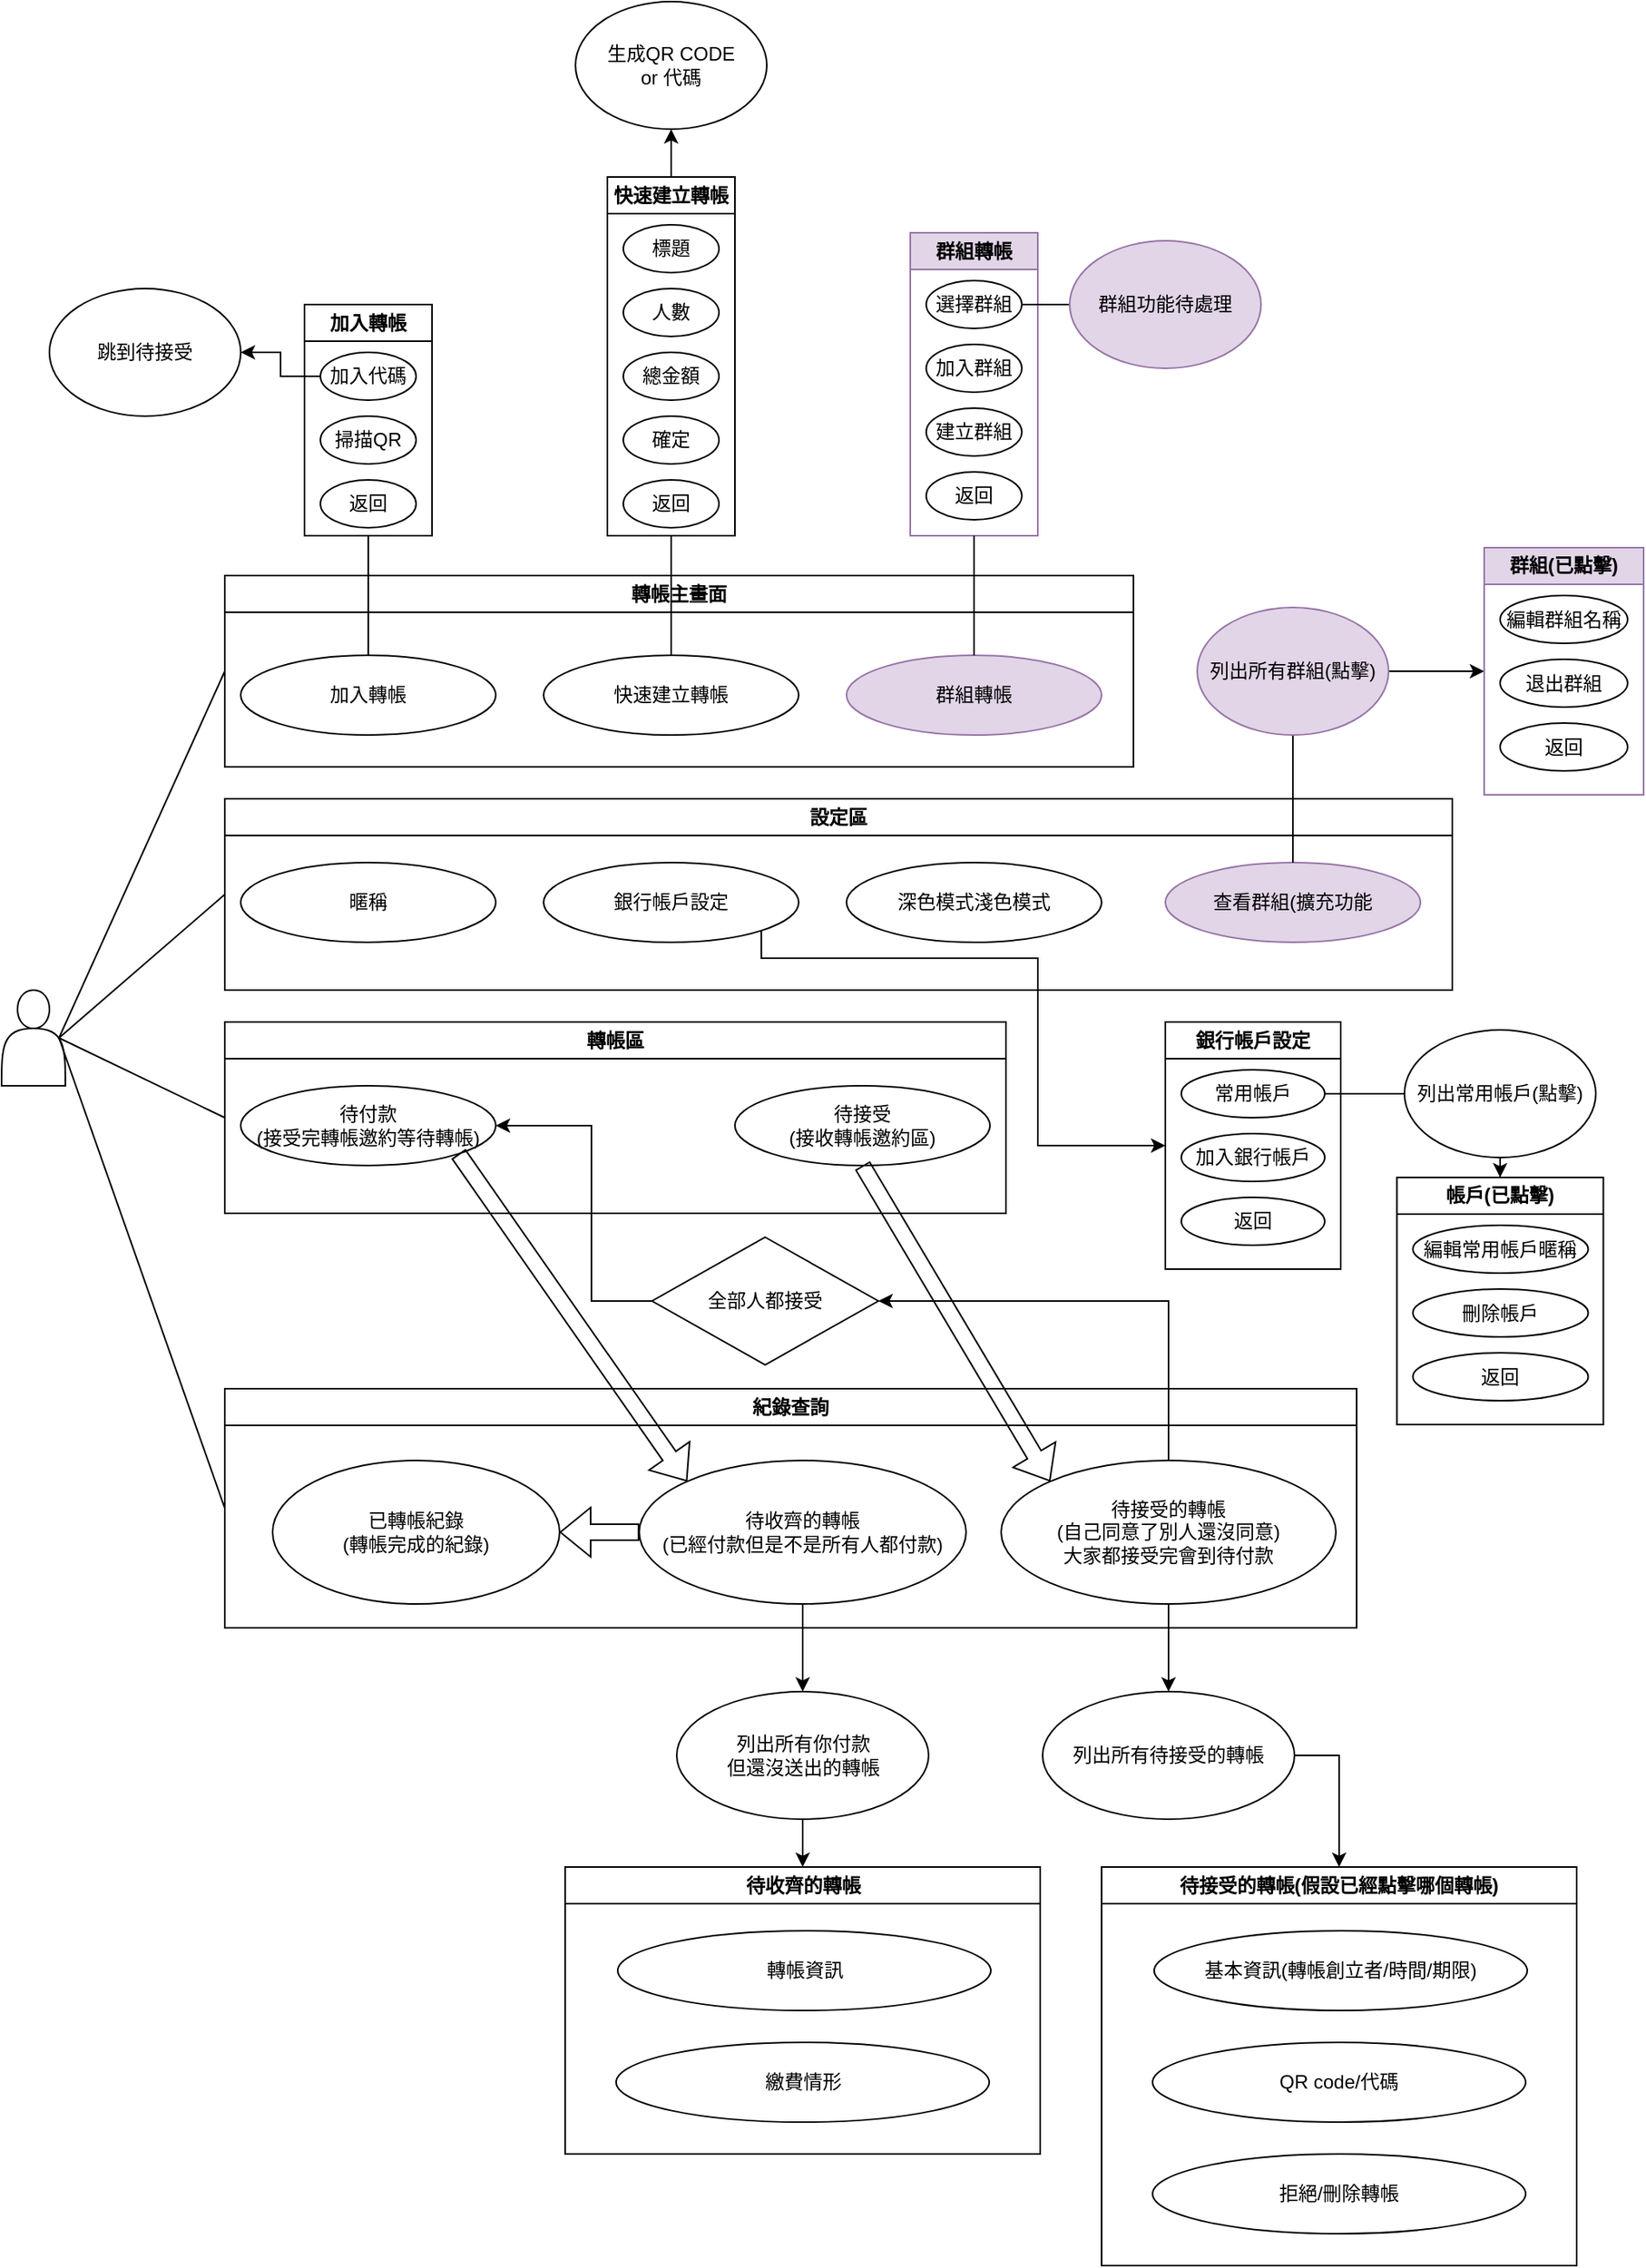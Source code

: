 <mxfile version="24.4.10" type="github">
  <diagram name="第 1 页" id="AH-jXYE1wM6DhPaSMXWQ">
    <mxGraphModel dx="724" dy="1529" grid="1" gridSize="10" guides="1" tooltips="1" connect="1" arrows="1" fold="1" page="1" pageScale="1" pageWidth="827" pageHeight="1169" math="0" shadow="0">
      <root>
        <mxCell id="0" />
        <mxCell id="1" parent="0" />
        <mxCell id="5cor4PWvDFRwM9NsKJUv-1" value="" style="shape=actor;whiteSpace=wrap;html=1;" vertex="1" parent="1">
          <mxGeometry x="50" y="270" width="40" height="60" as="geometry" />
        </mxCell>
        <mxCell id="5cor4PWvDFRwM9NsKJUv-4" value="" style="endArrow=none;html=1;rounded=0;exitX=0.9;exitY=0.5;exitDx=0;exitDy=0;exitPerimeter=0;entryX=0;entryY=0.5;entryDx=0;entryDy=0;" edge="1" parent="1" source="5cor4PWvDFRwM9NsKJUv-1" target="5cor4PWvDFRwM9NsKJUv-5">
          <mxGeometry width="50" height="50" relative="1" as="geometry">
            <mxPoint x="390" y="300" as="sourcePoint" />
            <mxPoint x="270" y="120" as="targetPoint" />
          </mxGeometry>
        </mxCell>
        <mxCell id="5cor4PWvDFRwM9NsKJUv-5" value="轉帳主畫面" style="swimlane;whiteSpace=wrap;html=1;" vertex="1" parent="1">
          <mxGeometry x="190" y="10" width="570" height="120" as="geometry" />
        </mxCell>
        <mxCell id="5cor4PWvDFRwM9NsKJUv-6" value="快速建立轉帳" style="ellipse;whiteSpace=wrap;html=1;" vertex="1" parent="5cor4PWvDFRwM9NsKJUv-5">
          <mxGeometry x="200" y="50" width="160" height="50" as="geometry" />
        </mxCell>
        <mxCell id="5cor4PWvDFRwM9NsKJUv-8" value="群組轉帳" style="ellipse;whiteSpace=wrap;html=1;fillColor=#e1d5e7;strokeColor=#9673a6;" vertex="1" parent="5cor4PWvDFRwM9NsKJUv-5">
          <mxGeometry x="390" y="50" width="160" height="50" as="geometry" />
        </mxCell>
        <mxCell id="5cor4PWvDFRwM9NsKJUv-33" value="加入轉帳" style="ellipse;whiteSpace=wrap;html=1;" vertex="1" parent="5cor4PWvDFRwM9NsKJUv-5">
          <mxGeometry x="10" y="50" width="160" height="50" as="geometry" />
        </mxCell>
        <mxCell id="5cor4PWvDFRwM9NsKJUv-10" value="設定區" style="swimlane;whiteSpace=wrap;html=1;" vertex="1" parent="1">
          <mxGeometry x="190" y="150" width="770" height="120" as="geometry" />
        </mxCell>
        <mxCell id="5cor4PWvDFRwM9NsKJUv-11" value="銀行帳戶設定" style="ellipse;whiteSpace=wrap;html=1;" vertex="1" parent="5cor4PWvDFRwM9NsKJUv-10">
          <mxGeometry x="200" y="40" width="160" height="50" as="geometry" />
        </mxCell>
        <mxCell id="5cor4PWvDFRwM9NsKJUv-12" value="深色模式淺色模式" style="ellipse;whiteSpace=wrap;html=1;" vertex="1" parent="5cor4PWvDFRwM9NsKJUv-10">
          <mxGeometry x="390" y="40" width="160" height="50" as="geometry" />
        </mxCell>
        <mxCell id="5cor4PWvDFRwM9NsKJUv-9" value="查看群組(擴充功能" style="ellipse;whiteSpace=wrap;html=1;fillColor=#e1d5e7;strokeColor=#9673a6;" vertex="1" parent="5cor4PWvDFRwM9NsKJUv-10">
          <mxGeometry x="590" y="40" width="160" height="50" as="geometry" />
        </mxCell>
        <mxCell id="5cor4PWvDFRwM9NsKJUv-13" value="暱稱" style="ellipse;whiteSpace=wrap;html=1;" vertex="1" parent="5cor4PWvDFRwM9NsKJUv-10">
          <mxGeometry x="10" y="40" width="160" height="50" as="geometry" />
        </mxCell>
        <mxCell id="5cor4PWvDFRwM9NsKJUv-14" value="轉帳區" style="swimlane;whiteSpace=wrap;html=1;" vertex="1" parent="1">
          <mxGeometry x="190" y="290" width="490" height="120" as="geometry" />
        </mxCell>
        <mxCell id="5cor4PWvDFRwM9NsKJUv-16" value="待付款&lt;br&gt;(接受完轉帳邀約等待轉帳)" style="ellipse;whiteSpace=wrap;html=1;" vertex="1" parent="5cor4PWvDFRwM9NsKJUv-14">
          <mxGeometry x="10" y="40" width="160" height="50" as="geometry" />
        </mxCell>
        <mxCell id="5cor4PWvDFRwM9NsKJUv-17" value="待接受&lt;br&gt;(接收轉帳邀約區&lt;span style=&quot;background-color: initial;&quot;&gt;)&lt;/span&gt;" style="ellipse;whiteSpace=wrap;html=1;" vertex="1" parent="5cor4PWvDFRwM9NsKJUv-14">
          <mxGeometry x="320" y="40" width="160" height="50" as="geometry" />
        </mxCell>
        <mxCell id="5cor4PWvDFRwM9NsKJUv-18" value="紀錄查詢" style="swimlane;whiteSpace=wrap;html=1;" vertex="1" parent="1">
          <mxGeometry x="190" y="520" width="710" height="150" as="geometry" />
        </mxCell>
        <mxCell id="5cor4PWvDFRwM9NsKJUv-19" value="已轉帳紀錄&lt;br&gt;(轉帳完成的紀錄)" style="ellipse;whiteSpace=wrap;html=1;" vertex="1" parent="5cor4PWvDFRwM9NsKJUv-18">
          <mxGeometry x="30" y="45" width="180" height="90" as="geometry" />
        </mxCell>
        <mxCell id="5cor4PWvDFRwM9NsKJUv-20" value="待收齊的轉帳&lt;br&gt;(已經付款但是不是所有人都付款)" style="ellipse;whiteSpace=wrap;html=1;" vertex="1" parent="5cor4PWvDFRwM9NsKJUv-18">
          <mxGeometry x="260" y="45" width="205" height="90" as="geometry" />
        </mxCell>
        <mxCell id="5cor4PWvDFRwM9NsKJUv-21" value="待接受的轉帳&lt;br&gt;(自己同意了別人還沒同意)&lt;br&gt;大家都接受完會到待付款" style="ellipse;whiteSpace=wrap;html=1;" vertex="1" parent="5cor4PWvDFRwM9NsKJUv-18">
          <mxGeometry x="487" y="45" width="210" height="90" as="geometry" />
        </mxCell>
        <mxCell id="5cor4PWvDFRwM9NsKJUv-119" value="" style="shape=flexArrow;endArrow=classic;html=1;rounded=0;exitX=0;exitY=0.5;exitDx=0;exitDy=0;entryX=1;entryY=0.5;entryDx=0;entryDy=0;" edge="1" parent="5cor4PWvDFRwM9NsKJUv-18" source="5cor4PWvDFRwM9NsKJUv-20" target="5cor4PWvDFRwM9NsKJUv-19">
          <mxGeometry width="50" height="50" relative="1" as="geometry">
            <mxPoint x="-160" as="sourcePoint" />
            <mxPoint x="-110" y="-50" as="targetPoint" />
          </mxGeometry>
        </mxCell>
        <mxCell id="5cor4PWvDFRwM9NsKJUv-122" style="edgeStyle=orthogonalEdgeStyle;rounded=0;orthogonalLoop=1;jettySize=auto;html=1;entryX=0.5;entryY=1;entryDx=0;entryDy=0;" edge="1" parent="1" source="5cor4PWvDFRwM9NsKJUv-25" target="5cor4PWvDFRwM9NsKJUv-31">
          <mxGeometry relative="1" as="geometry" />
        </mxCell>
        <mxCell id="5cor4PWvDFRwM9NsKJUv-25" value="快速建立轉帳" style="swimlane;whiteSpace=wrap;html=1;" vertex="1" parent="1">
          <mxGeometry x="430" y="-240" width="80" height="225" as="geometry" />
        </mxCell>
        <mxCell id="5cor4PWvDFRwM9NsKJUv-27" value="人數" style="ellipse;whiteSpace=wrap;html=1;" vertex="1" parent="5cor4PWvDFRwM9NsKJUv-25">
          <mxGeometry x="10" y="70" width="60" height="30" as="geometry" />
        </mxCell>
        <mxCell id="5cor4PWvDFRwM9NsKJUv-28" value="標題" style="ellipse;whiteSpace=wrap;html=1;" vertex="1" parent="5cor4PWvDFRwM9NsKJUv-25">
          <mxGeometry x="10" y="30" width="60" height="30" as="geometry" />
        </mxCell>
        <mxCell id="5cor4PWvDFRwM9NsKJUv-29" value="總金額" style="ellipse;whiteSpace=wrap;html=1;" vertex="1" parent="5cor4PWvDFRwM9NsKJUv-25">
          <mxGeometry x="10" y="110" width="60" height="30" as="geometry" />
        </mxCell>
        <mxCell id="5cor4PWvDFRwM9NsKJUv-79" value="確定&lt;span style=&quot;color: rgba(0, 0, 0, 0); font-family: monospace; font-size: 0px; text-align: start; text-wrap: nowrap;&quot;&gt;%3CmxGraphModel%3E%3Croot%3E%3CmxCell%20id%3D%220%22%2F%3E%3CmxCell%20id%3D%221%22%20parent%3D%220%22%2F%3E%3CmxCell%20id%3D%222%22%20value%3D%22%E9%87%91%E9%A1%8D%22%20style%3D%22ellipse%3BwhiteSpace%3Dwrap%3Bhtml%3D1%3B%22%20vertex%3D%221%22%20parent%3D%221%22%3E%3CmxGeometry%20x%3D%22430%22%20y%3D%22-120%22%20width%3D%2260%22%20height%3D%2230%22%20as%3D%22geometry%22%2F%3E%3C%2FmxCell%3E%3C%2Froot%3E%3C%2FmxGraphModel%3E&lt;/span&gt;" style="ellipse;whiteSpace=wrap;html=1;" vertex="1" parent="5cor4PWvDFRwM9NsKJUv-25">
          <mxGeometry x="10" y="150" width="60" height="30" as="geometry" />
        </mxCell>
        <mxCell id="5cor4PWvDFRwM9NsKJUv-80" value="返回" style="ellipse;whiteSpace=wrap;html=1;" vertex="1" parent="5cor4PWvDFRwM9NsKJUv-25">
          <mxGeometry x="10" y="190" width="60" height="30" as="geometry" />
        </mxCell>
        <mxCell id="5cor4PWvDFRwM9NsKJUv-26" value="" style="endArrow=none;html=1;rounded=0;entryX=0.5;entryY=0;entryDx=0;entryDy=0;exitX=0.5;exitY=1;exitDx=0;exitDy=0;" edge="1" parent="1" source="5cor4PWvDFRwM9NsKJUv-25" target="5cor4PWvDFRwM9NsKJUv-6">
          <mxGeometry width="50" height="50" relative="1" as="geometry">
            <mxPoint x="110" y="10" as="sourcePoint" />
            <mxPoint x="160" y="-40" as="targetPoint" />
          </mxGeometry>
        </mxCell>
        <mxCell id="5cor4PWvDFRwM9NsKJUv-31" value="生成QR CODE&lt;br&gt;or 代碼" style="ellipse;whiteSpace=wrap;html=1;" vertex="1" parent="1">
          <mxGeometry x="410" y="-350" width="120" height="80" as="geometry" />
        </mxCell>
        <mxCell id="5cor4PWvDFRwM9NsKJUv-38" value="" style="endArrow=none;html=1;rounded=0;exitX=0.9;exitY=0.5;exitDx=0;exitDy=0;exitPerimeter=0;entryX=0;entryY=0.5;entryDx=0;entryDy=0;" edge="1" parent="1" source="5cor4PWvDFRwM9NsKJUv-1" target="5cor4PWvDFRwM9NsKJUv-10">
          <mxGeometry width="50" height="50" relative="1" as="geometry">
            <mxPoint x="106" y="220" as="sourcePoint" />
            <mxPoint x="200" y="80" as="targetPoint" />
          </mxGeometry>
        </mxCell>
        <mxCell id="5cor4PWvDFRwM9NsKJUv-39" value="" style="endArrow=none;html=1;rounded=0;exitX=0.9;exitY=0.5;exitDx=0;exitDy=0;exitPerimeter=0;entryX=0;entryY=0.5;entryDx=0;entryDy=0;" edge="1" parent="1" source="5cor4PWvDFRwM9NsKJUv-1" target="5cor4PWvDFRwM9NsKJUv-14">
          <mxGeometry width="50" height="50" relative="1" as="geometry">
            <mxPoint x="116" y="230" as="sourcePoint" />
            <mxPoint x="210" y="90" as="targetPoint" />
          </mxGeometry>
        </mxCell>
        <mxCell id="5cor4PWvDFRwM9NsKJUv-40" value="" style="endArrow=none;html=1;rounded=0;exitX=0.9;exitY=0.5;exitDx=0;exitDy=0;exitPerimeter=0;entryX=0;entryY=0.5;entryDx=0;entryDy=0;" edge="1" parent="1" source="5cor4PWvDFRwM9NsKJUv-1" target="5cor4PWvDFRwM9NsKJUv-18">
          <mxGeometry width="50" height="50" relative="1" as="geometry">
            <mxPoint x="126" y="240" as="sourcePoint" />
            <mxPoint x="220" y="100" as="targetPoint" />
          </mxGeometry>
        </mxCell>
        <mxCell id="5cor4PWvDFRwM9NsKJUv-43" value="加入轉帳" style="swimlane;whiteSpace=wrap;html=1;" vertex="1" parent="1">
          <mxGeometry x="240" y="-160" width="80" height="145" as="geometry" />
        </mxCell>
        <mxCell id="5cor4PWvDFRwM9NsKJUv-44" value="加入代碼" style="ellipse;whiteSpace=wrap;html=1;" vertex="1" parent="5cor4PWvDFRwM9NsKJUv-43">
          <mxGeometry x="10" y="30" width="60" height="30" as="geometry" />
        </mxCell>
        <mxCell id="5cor4PWvDFRwM9NsKJUv-46" value="掃描QR" style="ellipse;whiteSpace=wrap;html=1;" vertex="1" parent="5cor4PWvDFRwM9NsKJUv-43">
          <mxGeometry x="10" y="70" width="60" height="30" as="geometry" />
        </mxCell>
        <mxCell id="5cor4PWvDFRwM9NsKJUv-82" value="返回" style="ellipse;whiteSpace=wrap;html=1;" vertex="1" parent="5cor4PWvDFRwM9NsKJUv-43">
          <mxGeometry x="10" y="110" width="60" height="30" as="geometry" />
        </mxCell>
        <mxCell id="5cor4PWvDFRwM9NsKJUv-47" value="" style="endArrow=none;html=1;rounded=0;entryX=0.5;entryY=0;entryDx=0;entryDy=0;exitX=0.5;exitY=1;exitDx=0;exitDy=0;" edge="1" parent="1" source="5cor4PWvDFRwM9NsKJUv-43" target="5cor4PWvDFRwM9NsKJUv-33">
          <mxGeometry width="50" height="50" relative="1" as="geometry">
            <mxPoint x="230" y="-20" as="sourcePoint" />
            <mxPoint x="180" y="-40" as="targetPoint" />
          </mxGeometry>
        </mxCell>
        <mxCell id="5cor4PWvDFRwM9NsKJUv-49" value="群組轉帳" style="swimlane;whiteSpace=wrap;html=1;fillColor=#e1d5e7;strokeColor=#9673a6;" vertex="1" parent="1">
          <mxGeometry x="620" y="-205" width="80" height="190" as="geometry" />
        </mxCell>
        <mxCell id="5cor4PWvDFRwM9NsKJUv-50" value="選擇群組" style="ellipse;whiteSpace=wrap;html=1;" vertex="1" parent="5cor4PWvDFRwM9NsKJUv-49">
          <mxGeometry x="10" y="30" width="60" height="30" as="geometry" />
        </mxCell>
        <mxCell id="5cor4PWvDFRwM9NsKJUv-51" value="加入群組" style="ellipse;whiteSpace=wrap;html=1;" vertex="1" parent="5cor4PWvDFRwM9NsKJUv-49">
          <mxGeometry x="10" y="70" width="60" height="30" as="geometry" />
        </mxCell>
        <mxCell id="5cor4PWvDFRwM9NsKJUv-53" value="建立群組" style="ellipse;whiteSpace=wrap;html=1;" vertex="1" parent="5cor4PWvDFRwM9NsKJUv-49">
          <mxGeometry x="10" y="110" width="60" height="30" as="geometry" />
        </mxCell>
        <mxCell id="5cor4PWvDFRwM9NsKJUv-133" value="返回" style="ellipse;whiteSpace=wrap;html=1;" vertex="1" parent="5cor4PWvDFRwM9NsKJUv-49">
          <mxGeometry x="10" y="150" width="60" height="30" as="geometry" />
        </mxCell>
        <mxCell id="5cor4PWvDFRwM9NsKJUv-52" value="" style="endArrow=none;html=1;rounded=0;entryX=0.5;entryY=0;entryDx=0;entryDy=0;exitX=0.5;exitY=1;exitDx=0;exitDy=0;" edge="1" parent="1" source="5cor4PWvDFRwM9NsKJUv-49" target="5cor4PWvDFRwM9NsKJUv-8">
          <mxGeometry width="50" height="50" relative="1" as="geometry">
            <mxPoint x="660" y="-40" as="sourcePoint" />
            <mxPoint x="670" y="50" as="targetPoint" />
          </mxGeometry>
        </mxCell>
        <mxCell id="5cor4PWvDFRwM9NsKJUv-64" value="" style="endArrow=none;html=1;rounded=0;exitX=0.5;exitY=0;exitDx=0;exitDy=0;entryX=0.5;entryY=1;entryDx=0;entryDy=0;" edge="1" parent="1" source="5cor4PWvDFRwM9NsKJUv-70">
          <mxGeometry width="50" height="50" relative="1" as="geometry">
            <mxPoint x="690" y="130" as="sourcePoint" />
            <mxPoint x="860" y="80" as="targetPoint" />
          </mxGeometry>
        </mxCell>
        <mxCell id="5cor4PWvDFRwM9NsKJUv-134" style="edgeStyle=orthogonalEdgeStyle;rounded=0;orthogonalLoop=1;jettySize=auto;html=1;entryX=0;entryY=0.5;entryDx=0;entryDy=0;" edge="1" parent="1" source="5cor4PWvDFRwM9NsKJUv-70" target="5cor4PWvDFRwM9NsKJUv-73">
          <mxGeometry relative="1" as="geometry" />
        </mxCell>
        <mxCell id="5cor4PWvDFRwM9NsKJUv-73" value="群組(已點擊)" style="swimlane;whiteSpace=wrap;html=1;fillColor=#e1d5e7;strokeColor=#9673a6;" vertex="1" parent="1">
          <mxGeometry x="980" y="-7.5" width="100" height="155" as="geometry" />
        </mxCell>
        <mxCell id="5cor4PWvDFRwM9NsKJUv-74" value="編輯群組名稱" style="ellipse;whiteSpace=wrap;html=1;" vertex="1" parent="5cor4PWvDFRwM9NsKJUv-73">
          <mxGeometry x="10" y="30" width="80" height="30" as="geometry" />
        </mxCell>
        <mxCell id="5cor4PWvDFRwM9NsKJUv-75" value="退出群組" style="ellipse;whiteSpace=wrap;html=1;" vertex="1" parent="5cor4PWvDFRwM9NsKJUv-73">
          <mxGeometry x="10" y="70" width="80" height="30" as="geometry" />
        </mxCell>
        <mxCell id="5cor4PWvDFRwM9NsKJUv-76" value="返回" style="ellipse;whiteSpace=wrap;html=1;" vertex="1" parent="5cor4PWvDFRwM9NsKJUv-73">
          <mxGeometry x="10" y="110" width="80" height="30" as="geometry" />
        </mxCell>
        <mxCell id="5cor4PWvDFRwM9NsKJUv-78" value="" style="endArrow=none;html=1;rounded=0;exitX=1;exitY=0.5;exitDx=0;exitDy=0;entryX=0;entryY=0.5;entryDx=0;entryDy=0;" edge="1" parent="1" source="5cor4PWvDFRwM9NsKJUv-50" target="5cor4PWvDFRwM9NsKJUv-85">
          <mxGeometry width="50" height="50" relative="1" as="geometry">
            <mxPoint x="720" y="-140" as="sourcePoint" />
            <mxPoint x="720" y="-240" as="targetPoint" />
          </mxGeometry>
        </mxCell>
        <mxCell id="5cor4PWvDFRwM9NsKJUv-85" value="群組功能待處理" style="ellipse;whiteSpace=wrap;html=1;fillColor=#e1d5e7;strokeColor=#9673a6;" vertex="1" parent="1">
          <mxGeometry x="720" y="-200" width="120" height="80" as="geometry" />
        </mxCell>
        <mxCell id="5cor4PWvDFRwM9NsKJUv-87" value="銀行帳戶設定" style="swimlane;whiteSpace=wrap;html=1;" vertex="1" parent="1">
          <mxGeometry x="780" y="290" width="110" height="155" as="geometry" />
        </mxCell>
        <mxCell id="5cor4PWvDFRwM9NsKJUv-88" value="常用帳戶" style="ellipse;whiteSpace=wrap;html=1;" vertex="1" parent="5cor4PWvDFRwM9NsKJUv-87">
          <mxGeometry x="10" y="30" width="90" height="30" as="geometry" />
        </mxCell>
        <mxCell id="5cor4PWvDFRwM9NsKJUv-89" value="加入銀行帳戶" style="ellipse;whiteSpace=wrap;html=1;" vertex="1" parent="5cor4PWvDFRwM9NsKJUv-87">
          <mxGeometry x="10" y="70" width="90" height="30" as="geometry" />
        </mxCell>
        <mxCell id="5cor4PWvDFRwM9NsKJUv-90" value="返回" style="ellipse;whiteSpace=wrap;html=1;" vertex="1" parent="5cor4PWvDFRwM9NsKJUv-87">
          <mxGeometry x="10" y="110" width="90" height="30" as="geometry" />
        </mxCell>
        <mxCell id="5cor4PWvDFRwM9NsKJUv-93" value="" style="endArrow=none;html=1;rounded=0;exitX=1;exitY=0.5;exitDx=0;exitDy=0;entryX=0;entryY=0.5;entryDx=0;entryDy=0;" edge="1" parent="1" source="5cor4PWvDFRwM9NsKJUv-88" target="5cor4PWvDFRwM9NsKJUv-103">
          <mxGeometry width="50" height="50" relative="1" as="geometry">
            <mxPoint x="1010" y="350" as="sourcePoint" />
            <mxPoint x="1070" y="350" as="targetPoint" />
            <Array as="points" />
          </mxGeometry>
        </mxCell>
        <mxCell id="5cor4PWvDFRwM9NsKJUv-121" style="edgeStyle=orthogonalEdgeStyle;rounded=0;orthogonalLoop=1;jettySize=auto;html=1;entryX=0.5;entryY=0;entryDx=0;entryDy=0;" edge="1" parent="1" source="5cor4PWvDFRwM9NsKJUv-103" target="5cor4PWvDFRwM9NsKJUv-104">
          <mxGeometry relative="1" as="geometry" />
        </mxCell>
        <mxCell id="5cor4PWvDFRwM9NsKJUv-103" value="列出常用帳戶(點擊)" style="ellipse;whiteSpace=wrap;html=1;" vertex="1" parent="1">
          <mxGeometry x="930" y="295" width="120" height="80" as="geometry" />
        </mxCell>
        <mxCell id="5cor4PWvDFRwM9NsKJUv-104" value="帳戶(已點擊)" style="swimlane;whiteSpace=wrap;html=1;" vertex="1" parent="1">
          <mxGeometry x="925.25" y="387.5" width="129.5" height="155" as="geometry" />
        </mxCell>
        <mxCell id="5cor4PWvDFRwM9NsKJUv-105" value="編輯常用帳戶暱稱" style="ellipse;whiteSpace=wrap;html=1;" vertex="1" parent="5cor4PWvDFRwM9NsKJUv-104">
          <mxGeometry x="10" y="30" width="110" height="30" as="geometry" />
        </mxCell>
        <mxCell id="5cor4PWvDFRwM9NsKJUv-106" value="刪除帳戶" style="ellipse;whiteSpace=wrap;html=1;" vertex="1" parent="5cor4PWvDFRwM9NsKJUv-104">
          <mxGeometry x="10" y="70" width="110" height="30" as="geometry" />
        </mxCell>
        <mxCell id="5cor4PWvDFRwM9NsKJUv-107" value="返回" style="ellipse;whiteSpace=wrap;html=1;" vertex="1" parent="5cor4PWvDFRwM9NsKJUv-104">
          <mxGeometry x="10" y="110" width="110" height="30" as="geometry" />
        </mxCell>
        <mxCell id="5cor4PWvDFRwM9NsKJUv-110" value="" style="shape=flexArrow;endArrow=classic;html=1;rounded=0;exitX=0.5;exitY=1;exitDx=0;exitDy=0;entryX=0;entryY=0;entryDx=0;entryDy=0;" edge="1" parent="1" source="5cor4PWvDFRwM9NsKJUv-17" target="5cor4PWvDFRwM9NsKJUv-21">
          <mxGeometry width="50" height="50" relative="1" as="geometry">
            <mxPoint x="500" y="400" as="sourcePoint" />
            <mxPoint x="590" y="470" as="targetPoint" />
          </mxGeometry>
        </mxCell>
        <mxCell id="5cor4PWvDFRwM9NsKJUv-112" value="" style="shape=flexArrow;endArrow=classic;html=1;rounded=0;exitX=1;exitY=1;exitDx=0;exitDy=0;entryX=0;entryY=0;entryDx=0;entryDy=0;" edge="1" parent="1" source="5cor4PWvDFRwM9NsKJUv-16" target="5cor4PWvDFRwM9NsKJUv-20">
          <mxGeometry width="50" height="50" relative="1" as="geometry">
            <mxPoint x="330" y="385" as="sourcePoint" />
            <mxPoint x="416" y="501" as="targetPoint" />
          </mxGeometry>
        </mxCell>
        <mxCell id="5cor4PWvDFRwM9NsKJUv-117" style="edgeStyle=orthogonalEdgeStyle;rounded=0;orthogonalLoop=1;jettySize=auto;html=1;exitX=0;exitY=0.5;exitDx=0;exitDy=0;entryX=1;entryY=0.5;entryDx=0;entryDy=0;" edge="1" parent="1" source="5cor4PWvDFRwM9NsKJUv-114" target="5cor4PWvDFRwM9NsKJUv-16">
          <mxGeometry relative="1" as="geometry">
            <Array as="points">
              <mxPoint x="420" y="465" />
              <mxPoint x="420" y="355" />
            </Array>
          </mxGeometry>
        </mxCell>
        <mxCell id="5cor4PWvDFRwM9NsKJUv-114" value="全部人都接受" style="rhombus;whiteSpace=wrap;html=1;" vertex="1" parent="1">
          <mxGeometry x="458" y="425" width="142" height="80" as="geometry" />
        </mxCell>
        <mxCell id="5cor4PWvDFRwM9NsKJUv-116" style="edgeStyle=orthogonalEdgeStyle;rounded=0;orthogonalLoop=1;jettySize=auto;html=1;exitX=0.5;exitY=0;exitDx=0;exitDy=0;entryX=1;entryY=0.5;entryDx=0;entryDy=0;" edge="1" parent="1" source="5cor4PWvDFRwM9NsKJUv-21" target="5cor4PWvDFRwM9NsKJUv-114">
          <mxGeometry relative="1" as="geometry" />
        </mxCell>
        <mxCell id="5cor4PWvDFRwM9NsKJUv-123" value="" style="endArrow=classic;html=1;rounded=0;exitX=0.5;exitY=1;exitDx=0;exitDy=0;entryX=0.5;entryY=0;entryDx=0;entryDy=0;" edge="1" parent="1" source="5cor4PWvDFRwM9NsKJUv-21" target="5cor4PWvDFRwM9NsKJUv-127">
          <mxGeometry width="50" height="50" relative="1" as="geometry">
            <mxPoint x="750" y="800" as="sourcePoint" />
            <mxPoint x="740" y="750" as="targetPoint" />
          </mxGeometry>
        </mxCell>
        <mxCell id="5cor4PWvDFRwM9NsKJUv-125" value="待接受的轉帳(假設已經點擊哪個轉帳)" style="swimlane;whiteSpace=wrap;html=1;" vertex="1" parent="1">
          <mxGeometry x="740" y="820" width="298" height="250" as="geometry" />
        </mxCell>
        <mxCell id="5cor4PWvDFRwM9NsKJUv-126" value="QR code/代碼" style="ellipse;whiteSpace=wrap;html=1;" vertex="1" parent="5cor4PWvDFRwM9NsKJUv-125">
          <mxGeometry x="32" y="110" width="234" height="50" as="geometry" />
        </mxCell>
        <mxCell id="5cor4PWvDFRwM9NsKJUv-129" value="基本資訊(轉帳創立者/時間/期限)" style="ellipse;whiteSpace=wrap;html=1;" vertex="1" parent="5cor4PWvDFRwM9NsKJUv-125">
          <mxGeometry x="33" y="40" width="234" height="50" as="geometry" />
        </mxCell>
        <mxCell id="5cor4PWvDFRwM9NsKJUv-140" value="拒絕/刪除轉帳" style="ellipse;whiteSpace=wrap;html=1;" vertex="1" parent="5cor4PWvDFRwM9NsKJUv-125">
          <mxGeometry x="32" y="180" width="234" height="50" as="geometry" />
        </mxCell>
        <mxCell id="5cor4PWvDFRwM9NsKJUv-128" style="edgeStyle=orthogonalEdgeStyle;rounded=0;orthogonalLoop=1;jettySize=auto;html=1;entryX=0.5;entryY=0;entryDx=0;entryDy=0;exitX=1;exitY=0.5;exitDx=0;exitDy=0;" edge="1" parent="1" source="5cor4PWvDFRwM9NsKJUv-127" target="5cor4PWvDFRwM9NsKJUv-125">
          <mxGeometry relative="1" as="geometry" />
        </mxCell>
        <mxCell id="5cor4PWvDFRwM9NsKJUv-127" value="列出所有待接受的轉帳" style="ellipse;whiteSpace=wrap;html=1;" vertex="1" parent="1">
          <mxGeometry x="703" y="710" width="158" height="80" as="geometry" />
        </mxCell>
        <mxCell id="5cor4PWvDFRwM9NsKJUv-131" style="edgeStyle=orthogonalEdgeStyle;rounded=0;orthogonalLoop=1;jettySize=auto;html=1;entryX=1;entryY=0.5;entryDx=0;entryDy=0;" edge="1" parent="1" source="5cor4PWvDFRwM9NsKJUv-44" target="5cor4PWvDFRwM9NsKJUv-132">
          <mxGeometry relative="1" as="geometry">
            <mxPoint x="210" y="-145" as="targetPoint" />
          </mxGeometry>
        </mxCell>
        <mxCell id="5cor4PWvDFRwM9NsKJUv-132" value="跳到待接受" style="ellipse;whiteSpace=wrap;html=1;" vertex="1" parent="1">
          <mxGeometry x="80" y="-170" width="120" height="80" as="geometry" />
        </mxCell>
        <mxCell id="5cor4PWvDFRwM9NsKJUv-138" style="edgeStyle=orthogonalEdgeStyle;rounded=0;orthogonalLoop=1;jettySize=auto;html=1;exitX=1;exitY=1;exitDx=0;exitDy=0;entryX=0;entryY=0.5;entryDx=0;entryDy=0;" edge="1" parent="1" source="5cor4PWvDFRwM9NsKJUv-11" target="5cor4PWvDFRwM9NsKJUv-87">
          <mxGeometry relative="1" as="geometry">
            <Array as="points">
              <mxPoint x="527" y="250" />
              <mxPoint x="700" y="250" />
              <mxPoint x="700" y="367" />
            </Array>
          </mxGeometry>
        </mxCell>
        <mxCell id="5cor4PWvDFRwM9NsKJUv-139" value="" style="endArrow=none;html=1;rounded=0;exitX=0.5;exitY=0;exitDx=0;exitDy=0;entryX=0.5;entryY=1;entryDx=0;entryDy=0;" edge="1" parent="1" source="5cor4PWvDFRwM9NsKJUv-9" target="5cor4PWvDFRwM9NsKJUv-70">
          <mxGeometry width="50" height="50" relative="1" as="geometry">
            <mxPoint x="860" y="190" as="sourcePoint" />
            <mxPoint x="860" y="80" as="targetPoint" />
          </mxGeometry>
        </mxCell>
        <mxCell id="5cor4PWvDFRwM9NsKJUv-70" value="列出所有群組(點擊)" style="ellipse;whiteSpace=wrap;html=1;fillColor=#e1d5e7;strokeColor=#9673a6;" vertex="1" parent="1">
          <mxGeometry x="800" y="30" width="120" height="80" as="geometry" />
        </mxCell>
        <mxCell id="5cor4PWvDFRwM9NsKJUv-141" value="" style="endArrow=classic;html=1;rounded=0;exitX=0.5;exitY=1;exitDx=0;exitDy=0;entryX=0.5;entryY=0;entryDx=0;entryDy=0;" edge="1" parent="1" source="5cor4PWvDFRwM9NsKJUv-20" target="5cor4PWvDFRwM9NsKJUv-142">
          <mxGeometry width="50" height="50" relative="1" as="geometry">
            <mxPoint x="590" y="610" as="sourcePoint" />
            <mxPoint x="570" y="700" as="targetPoint" />
          </mxGeometry>
        </mxCell>
        <mxCell id="5cor4PWvDFRwM9NsKJUv-147" style="edgeStyle=orthogonalEdgeStyle;rounded=0;orthogonalLoop=1;jettySize=auto;html=1;entryX=0.5;entryY=0;entryDx=0;entryDy=0;" edge="1" parent="1" source="5cor4PWvDFRwM9NsKJUv-142" target="5cor4PWvDFRwM9NsKJUv-143">
          <mxGeometry relative="1" as="geometry" />
        </mxCell>
        <mxCell id="5cor4PWvDFRwM9NsKJUv-142" value="列出所有你付款&lt;div&gt;但還沒送出的轉帳&lt;/div&gt;" style="ellipse;whiteSpace=wrap;html=1;" vertex="1" parent="1">
          <mxGeometry x="473.5" y="710" width="158" height="80" as="geometry" />
        </mxCell>
        <mxCell id="5cor4PWvDFRwM9NsKJUv-143" value="待收齊的轉帳" style="swimlane;whiteSpace=wrap;html=1;" vertex="1" parent="1">
          <mxGeometry x="403.5" y="820" width="298" height="180" as="geometry" />
        </mxCell>
        <mxCell id="5cor4PWvDFRwM9NsKJUv-144" value="繳費情形" style="ellipse;whiteSpace=wrap;html=1;" vertex="1" parent="5cor4PWvDFRwM9NsKJUv-143">
          <mxGeometry x="32" y="110" width="234" height="50" as="geometry" />
        </mxCell>
        <mxCell id="5cor4PWvDFRwM9NsKJUv-145" value="轉帳資訊" style="ellipse;whiteSpace=wrap;html=1;" vertex="1" parent="5cor4PWvDFRwM9NsKJUv-143">
          <mxGeometry x="33" y="40" width="234" height="50" as="geometry" />
        </mxCell>
      </root>
    </mxGraphModel>
  </diagram>
</mxfile>
